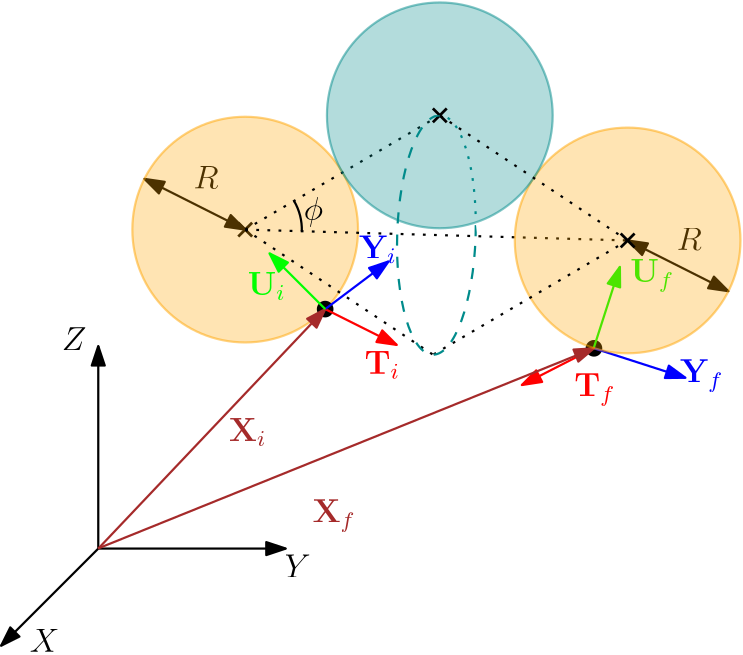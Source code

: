 <?xml version="1.0"?>
<!DOCTYPE ipe SYSTEM "ipe.dtd">
<ipe version="70218" creator="Ipe 7.2.24">
<info created="D:20240711120018" modified="D:20250107142139"/>
<ipestyle name="basic">
<symbol name="arrow/arc(spx)">
<path stroke="sym-stroke" fill="sym-stroke" pen="sym-pen">
0 0 m
-1 0.333 l
-1 -0.333 l
h
</path>
</symbol>
<symbol name="arrow/farc(spx)">
<path stroke="sym-stroke" fill="white" pen="sym-pen">
0 0 m
-1 0.333 l
-1 -0.333 l
h
</path>
</symbol>
<symbol name="arrow/ptarc(spx)">
<path stroke="sym-stroke" fill="sym-stroke" pen="sym-pen">
0 0 m
-1 0.333 l
-0.8 0 l
-1 -0.333 l
h
</path>
</symbol>
<symbol name="arrow/fptarc(spx)">
<path stroke="sym-stroke" fill="white" pen="sym-pen">
0 0 m
-1 0.333 l
-0.8 0 l
-1 -0.333 l
h
</path>
</symbol>
<symbol name="mark/circle(sx)" transformations="translations">
<path fill="sym-stroke">
0.6 0 0 0.6 0 0 e
0.4 0 0 0.4 0 0 e
</path>
</symbol>
<symbol name="mark/disk(sx)" transformations="translations">
<path fill="sym-stroke">
0.6 0 0 0.6 0 0 e
</path>
</symbol>
<symbol name="mark/fdisk(sfx)" transformations="translations">
<group>
<path fill="sym-fill">
0.5 0 0 0.5 0 0 e
</path>
<path fill="sym-stroke" fillrule="eofill">
0.6 0 0 0.6 0 0 e
0.4 0 0 0.4 0 0 e
</path>
</group>
</symbol>
<symbol name="mark/box(sx)" transformations="translations">
<path fill="sym-stroke" fillrule="eofill">
-0.6 -0.6 m
0.6 -0.6 l
0.6 0.6 l
-0.6 0.6 l
h
-0.4 -0.4 m
0.4 -0.4 l
0.4 0.4 l
-0.4 0.4 l
h
</path>
</symbol>
<symbol name="mark/square(sx)" transformations="translations">
<path fill="sym-stroke">
-0.6 -0.6 m
0.6 -0.6 l
0.6 0.6 l
-0.6 0.6 l
h
</path>
</symbol>
<symbol name="mark/fsquare(sfx)" transformations="translations">
<group>
<path fill="sym-fill">
-0.5 -0.5 m
0.5 -0.5 l
0.5 0.5 l
-0.5 0.5 l
h
</path>
<path fill="sym-stroke" fillrule="eofill">
-0.6 -0.6 m
0.6 -0.6 l
0.6 0.6 l
-0.6 0.6 l
h
-0.4 -0.4 m
0.4 -0.4 l
0.4 0.4 l
-0.4 0.4 l
h
</path>
</group>
</symbol>
<symbol name="mark/cross(sx)" transformations="translations">
<group>
<path fill="sym-stroke">
-0.43 -0.57 m
0.57 0.43 l
0.43 0.57 l
-0.57 -0.43 l
h
</path>
<path fill="sym-stroke">
-0.43 0.57 m
0.57 -0.43 l
0.43 -0.57 l
-0.57 0.43 l
h
</path>
</group>
</symbol>
<symbol name="arrow/fnormal(spx)">
<path stroke="sym-stroke" fill="white" pen="sym-pen">
0 0 m
-1 0.333 l
-1 -0.333 l
h
</path>
</symbol>
<symbol name="arrow/pointed(spx)">
<path stroke="sym-stroke" fill="sym-stroke" pen="sym-pen">
0 0 m
-1 0.333 l
-0.8 0 l
-1 -0.333 l
h
</path>
</symbol>
<symbol name="arrow/fpointed(spx)">
<path stroke="sym-stroke" fill="white" pen="sym-pen">
0 0 m
-1 0.333 l
-0.8 0 l
-1 -0.333 l
h
</path>
</symbol>
<symbol name="arrow/linear(spx)">
<path stroke="sym-stroke" pen="sym-pen">
-1 0.333 m
0 0 l
-1 -0.333 l
</path>
</symbol>
<symbol name="arrow/fdouble(spx)">
<path stroke="sym-stroke" fill="white" pen="sym-pen">
0 0 m
-1 0.333 l
-1 -0.333 l
h
-1 0 m
-2 0.333 l
-2 -0.333 l
h
</path>
</symbol>
<symbol name="arrow/double(spx)">
<path stroke="sym-stroke" fill="sym-stroke" pen="sym-pen">
0 0 m
-1 0.333 l
-1 -0.333 l
h
-1 0 m
-2 0.333 l
-2 -0.333 l
h
</path>
</symbol>
<symbol name="arrow/mid-normal(spx)">
<path stroke="sym-stroke" fill="sym-stroke" pen="sym-pen">
0.5 0 m
-0.5 0.333 l
-0.5 -0.333 l
h
</path>
</symbol>
<symbol name="arrow/mid-fnormal(spx)">
<path stroke="sym-stroke" fill="white" pen="sym-pen">
0.5 0 m
-0.5 0.333 l
-0.5 -0.333 l
h
</path>
</symbol>
<symbol name="arrow/mid-pointed(spx)">
<path stroke="sym-stroke" fill="sym-stroke" pen="sym-pen">
0.5 0 m
-0.5 0.333 l
-0.3 0 l
-0.5 -0.333 l
h
</path>
</symbol>
<symbol name="arrow/mid-fpointed(spx)">
<path stroke="sym-stroke" fill="white" pen="sym-pen">
0.5 0 m
-0.5 0.333 l
-0.3 0 l
-0.5 -0.333 l
h
</path>
</symbol>
<symbol name="arrow/mid-double(spx)">
<path stroke="sym-stroke" fill="sym-stroke" pen="sym-pen">
1 0 m
0 0.333 l
0 -0.333 l
h
0 0 m
-1 0.333 l
-1 -0.333 l
h
</path>
</symbol>
<symbol name="arrow/mid-fdouble(spx)">
<path stroke="sym-stroke" fill="white" pen="sym-pen">
1 0 m
0 0.333 l
0 -0.333 l
h
0 0 m
-1 0.333 l
-1 -0.333 l
h
</path>
</symbol>
<anglesize name="22.5 deg" value="22.5"/>
<anglesize name="30 deg" value="30"/>
<anglesize name="45 deg" value="45"/>
<anglesize name="60 deg" value="60"/>
<anglesize name="90 deg" value="90"/>
<arrowsize name="large" value="10"/>
<arrowsize name="small" value="5"/>
<arrowsize name="tiny" value="3"/>
<color name="blue" value="0 0 1"/>
<color name="brown" value="0.647 0.165 0.165"/>
<color name="darkblue" value="0 0 0.545"/>
<color name="darkcyan" value="0 0.545 0.545"/>
<color name="darkgray" value="0.663"/>
<color name="darkgreen" value="0 0.392 0"/>
<color name="darkmagenta" value="0.545 0 0.545"/>
<color name="darkorange" value="1 0.549 0"/>
<color name="darkred" value="0.545 0 0"/>
<color name="gold" value="1 0.843 0"/>
<color name="gray" value="0.745"/>
<color name="green" value="0 1 0"/>
<color name="lightblue" value="0.678 0.847 0.902"/>
<color name="lightcyan" value="0.878 1 1"/>
<color name="lightgray" value="0.827"/>
<color name="lightgreen" value="0.565 0.933 0.565"/>
<color name="lightyellow" value="1 1 0.878"/>
<color name="navy" value="0 0 0.502"/>
<color name="orange" value="1 0.647 0"/>
<color name="pink" value="1 0.753 0.796"/>
<color name="purple" value="0.627 0.125 0.941"/>
<color name="red" value="1 0 0"/>
<color name="seagreen" value="0.18 0.545 0.341"/>
<color name="turquoise" value="0.251 0.878 0.816"/>
<color name="violet" value="0.933 0.51 0.933"/>
<color name="yellow" value="1 1 0"/>
<dashstyle name="dash dot dotted" value="[4 2 1 2 1 2] 0"/>
<dashstyle name="dash dotted" value="[4 2 1 2] 0"/>
<dashstyle name="dashed" value="[4] 0"/>
<dashstyle name="dotted" value="[1 3] 0"/>
<gridsize name="10 pts (~3.5 mm)" value="10"/>
<gridsize name="14 pts (~5 mm)" value="14"/>
<gridsize name="16 pts (~6 mm)" value="16"/>
<gridsize name="20 pts (~7 mm)" value="20"/>
<gridsize name="28 pts (~10 mm)" value="28"/>
<gridsize name="32 pts (~12 mm)" value="32"/>
<gridsize name="4 pts" value="4"/>
<gridsize name="56 pts (~20 mm)" value="56"/>
<gridsize name="8 pts (~3 mm)" value="8"/>
<opacity name="10%" value="0.1"/>
<opacity name="30%" value="0.3"/>
<opacity name="50%" value="0.5"/>
<opacity name="75%" value="0.75"/>
<pen name="fat" value="1.2"/>
<pen name="heavier" value="0.8"/>
<pen name="ultrafat" value="2"/>
<symbolsize name="large" value="5"/>
<symbolsize name="small" value="2"/>
<symbolsize name="tiny" value="1.1"/>
<textsize name="Huge" value="\Huge"/>
<textsize name="LARGE" value="\LARGE"/>
<textsize name="Large" value="\Large"/>
<textsize name="footnote" value="\footnotesize"/>
<textsize name="huge" value="\huge"/>
<textsize name="large" value="\large"/>
<textsize name="small" value="\small"/>
<textsize name="tiny" value="\tiny"/>
<textstyle name="center" begin="\begin{center}" end="\end{center}"/>
<textstyle name="item" begin="\begin{itemize}\item{}" end="\end{itemize}"/>
<textstyle name="itemize" begin="\begin{itemize}" end="\end{itemize}"/>
<tiling name="falling" angle="-60" step="4" width="1"/>
<tiling name="rising" angle="30" step="4" width="1"/>
</ipestyle>
<page>
<layer name="alpha"/>
<view layers="alpha" active="alpha"/>
<path layer="alpha" matrix="1 0 0 1 25.2698 0" stroke="black" pen="heavier" arrow="normal/normal">
162.456 533.684 m
229.942 533.684 l
</path>
<path matrix="1 0 0 1 25.2698 0" stroke="black" pen="heavier" arrow="normal/normal">
162.456 533.684 m
162.456 606.589 l
</path>
<path matrix="1 0 0 1 25.2698 0" stroke="black" pen="heavier" arrow="normal/normal">
162.456 533.684 m
127.481 498.709 l
</path>
<text matrix="1 0 0 1 40.0133 14.6121" transformations="translations" pos="123.048 481.961" stroke="black" type="label" width="10.655" height="8.169" depth="0" valign="baseline" size="large" style="math">X</text>
<text matrix="1 0 0 1 131.759 41.3377" transformations="translations" pos="123.048 481.961" stroke="black" type="label" width="9.393" height="8.169" depth="0" valign="baseline" size="large" style="math">Y</text>
<text matrix="1 0 0 1 51.555 123.114" transformations="translations" pos="123.048 481.961" stroke="black" type="label" width="8.871" height="8.169" depth="0" valign="baseline" size="large" style="math">Z</text>
<text matrix="1 0 0 1 19.8553 -18.6734" transformations="translations" pos="214.839 591.059" stroke="brown" type="label" width="13.538" height="8.206" depth="1.79" valign="baseline" size="large" style="math">\mathbf{X}_i</text>
<use matrix="1 0 0 1 0.175739 -2.8861" name="mark/cross(sx)" pos="240.443 651.402" size="large" stroke="black"/>
<text matrix="1 0 0 1 -3.63133 -6.39845" transformations="translations" pos="225.663 669.521" stroke="black" type="label" width="9.009" height="8.169" depth="0" valign="baseline" size="large" style="math">R</text>
<path matrix="1 0 0 1 0.0001911 -0.00006837" stroke="black" pen="heavier" arrow="normal/normal" rarrow="normal/normal">
240.618 648.516 m
204.353 666.778 l
</path>
<use matrix="1 0 0 1 -66.2025 9.10751" name="mark/disk(sx)" pos="432.375 596.674" size="large" stroke="black"/>
<path matrix="1 0 0 1 -204.221 13.1809" stroke="orange" fill="orange" pen="heavier" opacity="30%" stroke-opacity="50%">
40.6207 0 0 40.6207 444.839 635.336 e
</path>
<use matrix="1 0 0 1 0.0742679 0.0926447" name="mark/disk(sx)" pos="269.331 619.804" size="large" stroke="black"/>
<path matrix="0.999468 0 0 0.999468 0.218395 0.42221" stroke="red" pen="heavier" arrow="normal/normal">
269.331 619.804 m
295.115 606.912 l
</path>
<path matrix="1.22413 0 0 0.754125 -60.2704 152.489" stroke="blue" pen="heavier" arrow="normal/normal">
269.331 619.804 m
287.944 642.546 l
</path>
<path matrix="0.764531 0 0 1.0012 63.5227 -0.641472" stroke="brown" pen="heavier" arrow="normal/normal">
162.456 533.684 m
269.331 619.804 l
</path>
<text matrix="1 0 0 1 29.1483 -52.3192" transformations="translations" pos="254.45 648.903" stroke="red" type="label" width="12.735" height="8.206" depth="1.79" valign="baseline" size="large" style="math">\mathbf{T}_i</text>
<path matrix="1 0 0 1 0.102308 0.103086" stroke="green" pen="heavier" arrow="normal/normal">
269.331 619.804 m
249.276 639.859 l
</path>
<text matrix="1 0 0 1 -12.9566 -23.9209" transformations="translations" pos="254.45 648.903" stroke="green" type="label" width="13.718" height="8.206" depth="1.79" valign="baseline" size="large" style="math">\mathbf{U}_i</text>
<text matrix="1 0 0 1 27.1102 -10.7466" transformations="translations" pos="254.45 648.903" stroke="blue" type="label" width="13.538" height="8.206" depth="1.79" valign="baseline" size="large" style="math">\mathbf{Y}_i</text>
<text matrix="1 0 0 1 170.316 -28.5635" transformations="translations" pos="225.663 669.521" stroke="black" type="label" width="9.009" height="8.169" depth="0" valign="baseline" size="large" style="math">R</text>
<path matrix="1 0 0 1 173.947 -22.1655" stroke="black" pen="heavier" arrow="normal/normal" rarrow="normal/normal">
240.618 648.516 m
204.353 666.778 l
</path>
<text matrix="1 0 0 1 49.975 -47.9179" transformations="translations" pos="214.839 591.059" stroke="brown" type="label" width="15.601" height="8.206" depth="3.34" valign="baseline" size="large" style="math">\mathbf{X}_f</text>
<path matrix="0.951781 -0.306779 0.306779 0.951781 -228.5 170.555" stroke="blue" pen="heavier" arrow="normal/normal">
432.375 596.674 m
467.068 596.674 l
</path>
<path matrix="0.951781 -0.306779 0.306779 0.951781 -228.5 170.555" stroke="red" pen="heavier" arrow="normal/normal">
432.375 596.674 m
411.837 576.136 l
</path>
<path matrix="0.951781 -0.306779 0.306779 0.951781 -228.5 170.555" stroke="green" pen="heavier" arrow="normal/normal">
432.375 596.674 m
432.375 627.435 l
</path>
<text matrix="1 0 0 1 104.673 -60.3091" transformations="translations" pos="254.45 648.903" stroke="red" type="label" width="14.799" height="8.206" depth="3.34" valign="baseline" size="large" style="math">\mathbf{T}_f</text>
<text matrix="1 0 0 1 142.704 -55.3436" transformations="translations" pos="254.45 648.903" stroke="blue" type="label" width="15.601" height="8.206" depth="3.34" valign="baseline" size="large" style="math">\mathbf{Y}_f</text>
<text matrix="1 0 0 1 124.764 -19.2269" transformations="translations" pos="254.45 648.903" stroke="green" type="label" width="15.781" height="8.206" depth="3.34" valign="baseline" size="large" style="math">\mathbf{U}_f</text>
<path matrix="0.66124 0 0 1.14467 80.2029 -77.1752" stroke="brown" pen="heavier" arrow="normal/normal">
162.456 533.684 m
432.475 596.642 l
</path>
<path matrix="0.767006 0 0 0.0430948 56.0625 620.568" stroke="black" dash="dotted" pen="heavier">
240.618 648.516 m
420.124 557.928 l
</path>
<path matrix="1.46652 0 0 1.04464 -112.254 -28.9475" stroke="black" dash="dotted" pen="heavier">
240.618 648.517 m
288.392 687.886 l
</path>
<path matrix="1 0 0 1 -66.539 9.27738" stroke="orange" fill="orange" pen="heavier" opacity="30%" stroke-opacity="50%">
40.6207 0 0 40.6207 444.839 635.336 e
</path>
<use matrix="1 0 0 1 -71.2068 5.34412" name="mark/cross(sx)" pos="449.507 639.268" size="large" stroke="black"/>
<path matrix="1 0 0 1 -109.218 131.638" stroke="darkcyan" fill="darkcyan" pen="heavier" opacity="30%" stroke-opacity="50%">
40.6323 0 0 40.6323 419.898 558.005 e
</path>
<use matrix="1 0 0 1 -109.218 131.638" name="mark/cross(sx)" pos="419.898 558.005" size="large" stroke="black"/>
<path stroke="black" dash="dotted" pen="heavier">
378.3 644.612 m
310.68 689.643 l
</path>
<path stroke="black" dash="dotted" pen="heavier">
240.619 648.516 m
308.237 603.486 l
</path>
<path stroke="black" dash="dotted" pen="heavier">
378.3 644.612 m
308.237 603.486 l
</path>
<group matrix="1 0 0 1 152.196 -68.4083" clip="158.484 758.051 m
171.437 719.539 l
177.58 656.43 l
131.373 660.213 l
131.643 713.716 l
136.237 759.384 l
158.484 758.051 l
">
<path matrix="0.327455 -0.0103309 0.0315334 0.999503 35.5402 71.9267" stroke="darkcyan" dash="dashed" pen="heavier">
43.0958 0 0 43.0958 309.459 646.565 e
</path>
</group>
<group matrix="1 0 0 1 271.015 -61.7531" clip="70.0328 712.884 m
70.0328 759.172 l
39.6651 759.172 l
39.6651 712.884 l
h
">
<path matrix="0.327455 -0.0103309 0.0315334 0.999503 -83.2792 65.2712" stroke="darkcyan" dash="dotted" pen="heavier">
43.0958 0 0 43.0958 309.459 646.565 e
</path>
</group>
<path stroke="black" pen="heavier">
261.006 647.938 m
20.3959 0 0 20.3959 240.618 648.516 258.207 658.842 a
</path>
<text matrix="1 0 0 1 -3.83251 -2.91364" transformations="translations" pos="265.491 654.906" stroke="black" type="label" width="6.928" height="8.307" depth="2.32" valign="baseline" size="large" style="math">\phi</text>
</page>
</ipe>
